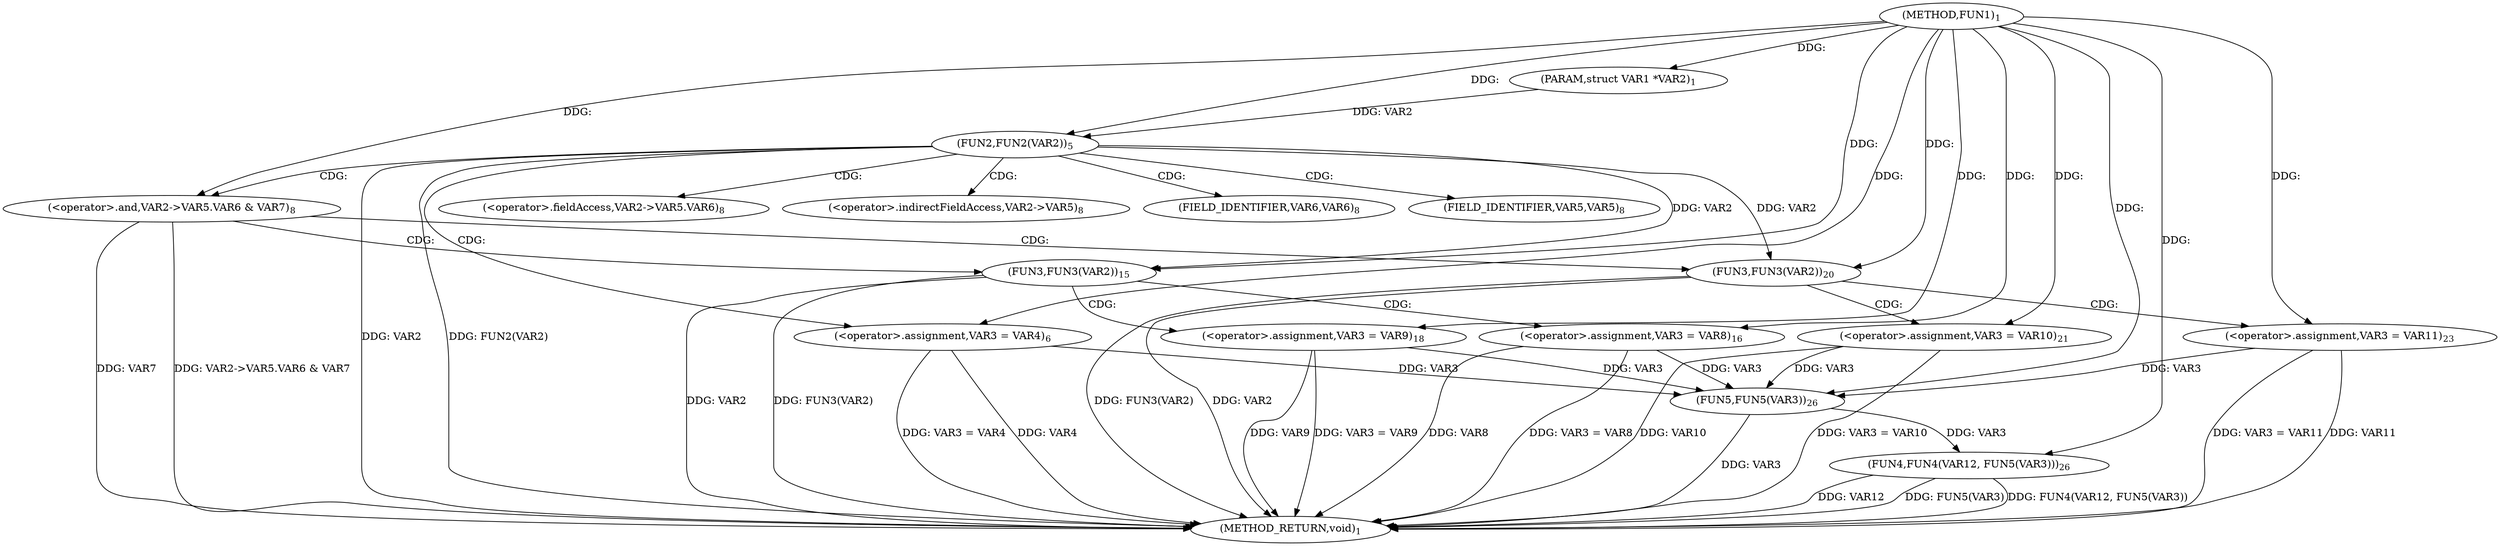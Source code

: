 digraph "FUN1" {  
"8" [label = <(METHOD,FUN1)<SUB>1</SUB>> ]
"60" [label = <(METHOD_RETURN,void)<SUB>1</SUB>> ]
"9" [label = <(PARAM,struct VAR1 *VAR2)<SUB>1</SUB>> ]
"56" [label = <(FUN4,FUN4(VAR12, FUN5(VAR3)))<SUB>26</SUB>> ]
"13" [label = <(FUN2,FUN2(VAR2))<SUB>5</SUB>> ]
"16" [label = <(&lt;operator&gt;.assignment,VAR3 = VAR4)<SUB>6</SUB>> ]
"58" [label = <(FUN5,FUN5(VAR3))<SUB>26</SUB>> ]
"22" [label = <(&lt;operator&gt;.and,VAR2-&gt;VAR5.VAR6 &amp; VAR7)<SUB>8</SUB>> ]
"31" [label = <(FUN3,FUN3(VAR2))<SUB>15</SUB>> ]
"34" [label = <(&lt;operator&gt;.assignment,VAR3 = VAR8)<SUB>16</SUB>> ]
"45" [label = <(FUN3,FUN3(VAR2))<SUB>20</SUB>> ]
"39" [label = <(&lt;operator&gt;.assignment,VAR3 = VAR9)<SUB>18</SUB>> ]
"48" [label = <(&lt;operator&gt;.assignment,VAR3 = VAR10)<SUB>21</SUB>> ]
"53" [label = <(&lt;operator&gt;.assignment,VAR3 = VAR11)<SUB>23</SUB>> ]
"23" [label = <(&lt;operator&gt;.fieldAccess,VAR2-&gt;VAR5.VAR6)<SUB>8</SUB>> ]
"24" [label = <(&lt;operator&gt;.indirectFieldAccess,VAR2-&gt;VAR5)<SUB>8</SUB>> ]
"27" [label = <(FIELD_IDENTIFIER,VAR6,VAR6)<SUB>8</SUB>> ]
"26" [label = <(FIELD_IDENTIFIER,VAR5,VAR5)<SUB>8</SUB>> ]
  "13" -> "60"  [ label = "DDG: VAR2"] 
  "13" -> "60"  [ label = "DDG: FUN2(VAR2)"] 
  "22" -> "60"  [ label = "DDG: VAR2-&gt;VAR5.VAR6 &amp; VAR7"] 
  "45" -> "60"  [ label = "DDG: VAR2"] 
  "45" -> "60"  [ label = "DDG: FUN3(VAR2)"] 
  "53" -> "60"  [ label = "DDG: VAR3 = VAR11"] 
  "48" -> "60"  [ label = "DDG: VAR3 = VAR10"] 
  "31" -> "60"  [ label = "DDG: VAR2"] 
  "31" -> "60"  [ label = "DDG: FUN3(VAR2)"] 
  "39" -> "60"  [ label = "DDG: VAR3 = VAR9"] 
  "34" -> "60"  [ label = "DDG: VAR3 = VAR8"] 
  "16" -> "60"  [ label = "DDG: VAR3 = VAR4"] 
  "58" -> "60"  [ label = "DDG: VAR3"] 
  "56" -> "60"  [ label = "DDG: FUN5(VAR3)"] 
  "56" -> "60"  [ label = "DDG: FUN4(VAR12, FUN5(VAR3))"] 
  "22" -> "60"  [ label = "DDG: VAR7"] 
  "56" -> "60"  [ label = "DDG: VAR12"] 
  "16" -> "60"  [ label = "DDG: VAR4"] 
  "39" -> "60"  [ label = "DDG: VAR9"] 
  "34" -> "60"  [ label = "DDG: VAR8"] 
  "53" -> "60"  [ label = "DDG: VAR11"] 
  "48" -> "60"  [ label = "DDG: VAR10"] 
  "8" -> "9"  [ label = "DDG: "] 
  "8" -> "56"  [ label = "DDG: "] 
  "58" -> "56"  [ label = "DDG: VAR3"] 
  "9" -> "13"  [ label = "DDG: VAR2"] 
  "8" -> "13"  [ label = "DDG: "] 
  "8" -> "16"  [ label = "DDG: "] 
  "53" -> "58"  [ label = "DDG: VAR3"] 
  "48" -> "58"  [ label = "DDG: VAR3"] 
  "39" -> "58"  [ label = "DDG: VAR3"] 
  "34" -> "58"  [ label = "DDG: VAR3"] 
  "16" -> "58"  [ label = "DDG: VAR3"] 
  "8" -> "58"  [ label = "DDG: "] 
  "8" -> "22"  [ label = "DDG: "] 
  "13" -> "31"  [ label = "DDG: VAR2"] 
  "8" -> "31"  [ label = "DDG: "] 
  "8" -> "34"  [ label = "DDG: "] 
  "8" -> "39"  [ label = "DDG: "] 
  "13" -> "45"  [ label = "DDG: VAR2"] 
  "8" -> "45"  [ label = "DDG: "] 
  "8" -> "48"  [ label = "DDG: "] 
  "8" -> "53"  [ label = "DDG: "] 
  "13" -> "24"  [ label = "CDG: "] 
  "13" -> "16"  [ label = "CDG: "] 
  "13" -> "26"  [ label = "CDG: "] 
  "13" -> "23"  [ label = "CDG: "] 
  "13" -> "22"  [ label = "CDG: "] 
  "13" -> "27"  [ label = "CDG: "] 
  "22" -> "45"  [ label = "CDG: "] 
  "22" -> "31"  [ label = "CDG: "] 
  "31" -> "34"  [ label = "CDG: "] 
  "31" -> "39"  [ label = "CDG: "] 
  "45" -> "48"  [ label = "CDG: "] 
  "45" -> "53"  [ label = "CDG: "] 
}
